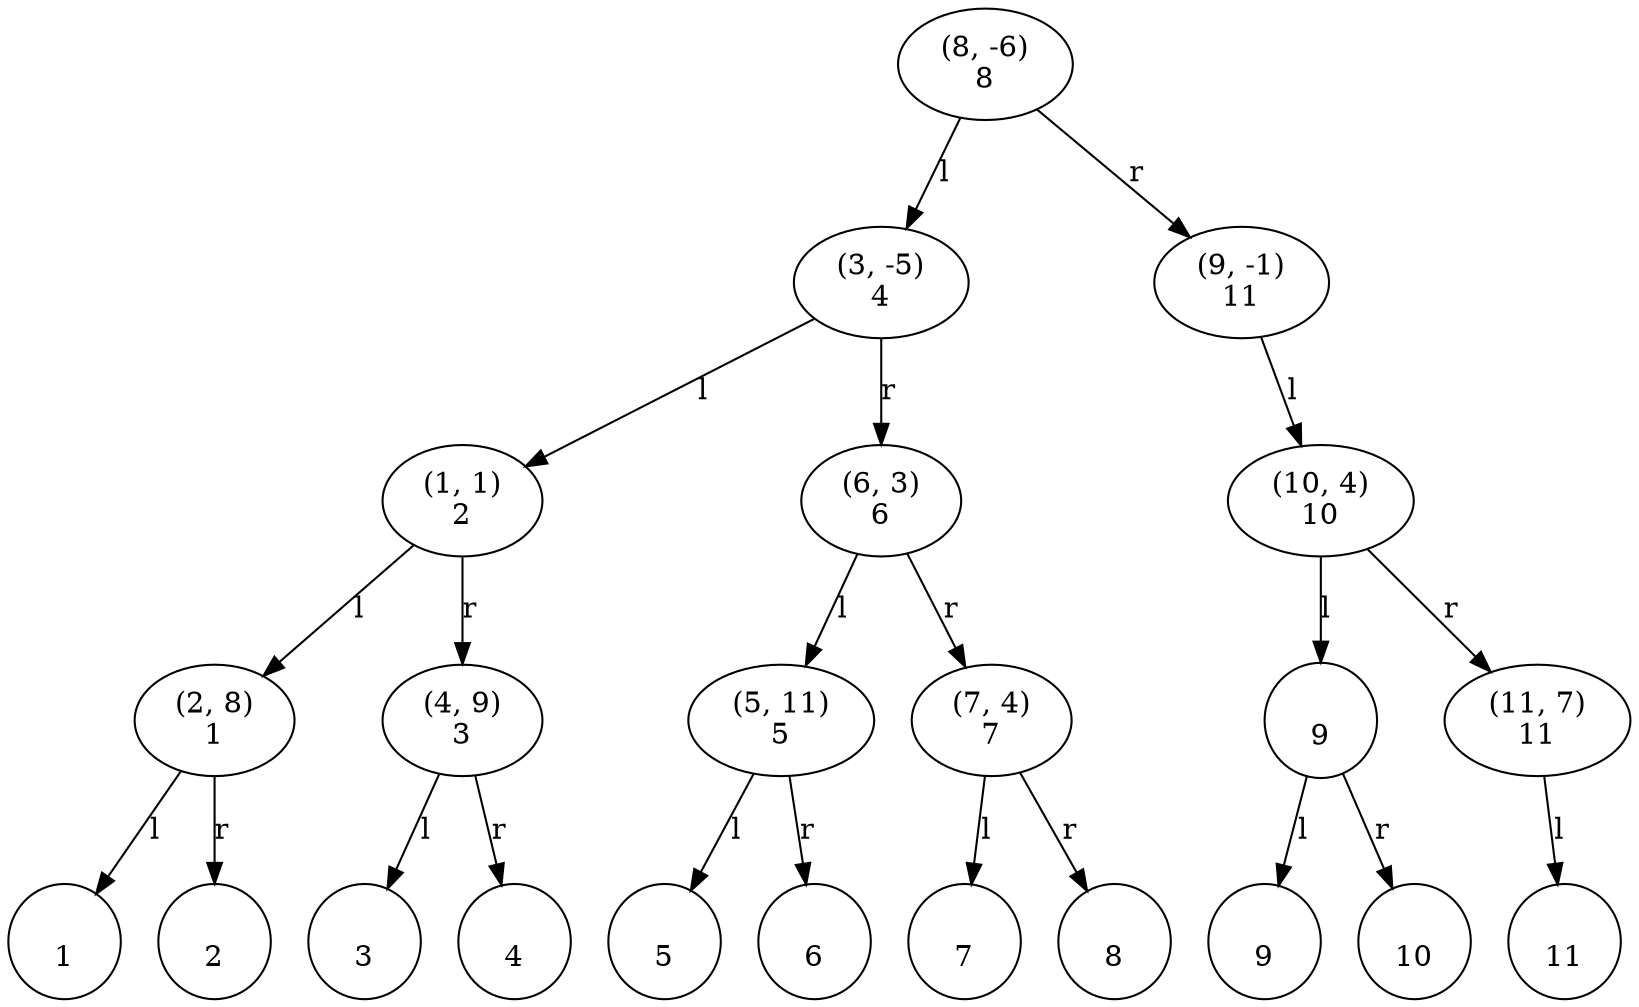 digraph G {
  0 -> 8 [label="l"]
  0 -> 1 [label="r"]
  0 [label="(8, -6)\n8"]
  1 -> 2 [label="l"]
  1 [label="(9, -1)\n11"]
  2 -> 5 [label="l"]
  2 -> 3 [label="r"]
  2 [label="(10, 4)\n10"]
  3 -> 4 [label="l"]
  3 [label="(11, 7)\n11"]
  4 [label="\n11"]
  5 -> 7 [label="l"]
  5 -> 6 [label="r"]
  5 [label="\n9"]
  6 [label="\n10"]
  7 [label="\n9"]
  8 -> 16 [label="l"]
  8 -> 9 [label="r"]
  8 [label="(3, -5)\n4"]
  9 -> 13 [label="l"]
  9 -> 10 [label="r"]
  9 [label="(6, 3)\n6"]
  10 -> 12 [label="l"]
  10 -> 11 [label="r"]
  10 [label="(7, 4)\n7"]
  11 [label="\n8"]
  12 [label="\n7"]
  13 -> 15 [label="l"]
  13 -> 14 [label="r"]
  13 [label="(5, 11)\n5"]
  14 [label="\n6"]
  15 [label="\n5"]
  16 -> 20 [label="l"]
  16 -> 17 [label="r"]
  16 [label="(1, 1)\n2"]
  17 -> 19 [label="l"]
  17 -> 18 [label="r"]
  17 [label="(4, 9)\n3"]
  18 [label="\n4"]
  19 [label="\n3"]
  20 -> 22 [label="l"]
  20 -> 21 [label="r"]
  20 [label="(2, 8)\n1"]
  21 [label="\n2"]
  22 [label="\n1"]
}